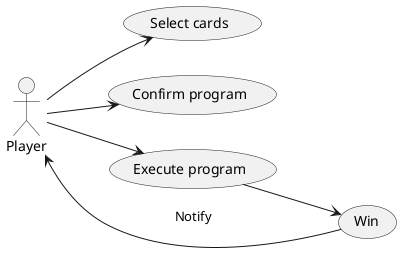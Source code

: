 @startuml
left to right direction

actor Player

usecase "Select cards" as select
usecase "Confirm program" as confirm
usecase "Execute program" as execute

Player --> select
Player --> confirm
Player --> execute

usecase Win

execute --> Win
Win --> Player : Notify
@enduml

